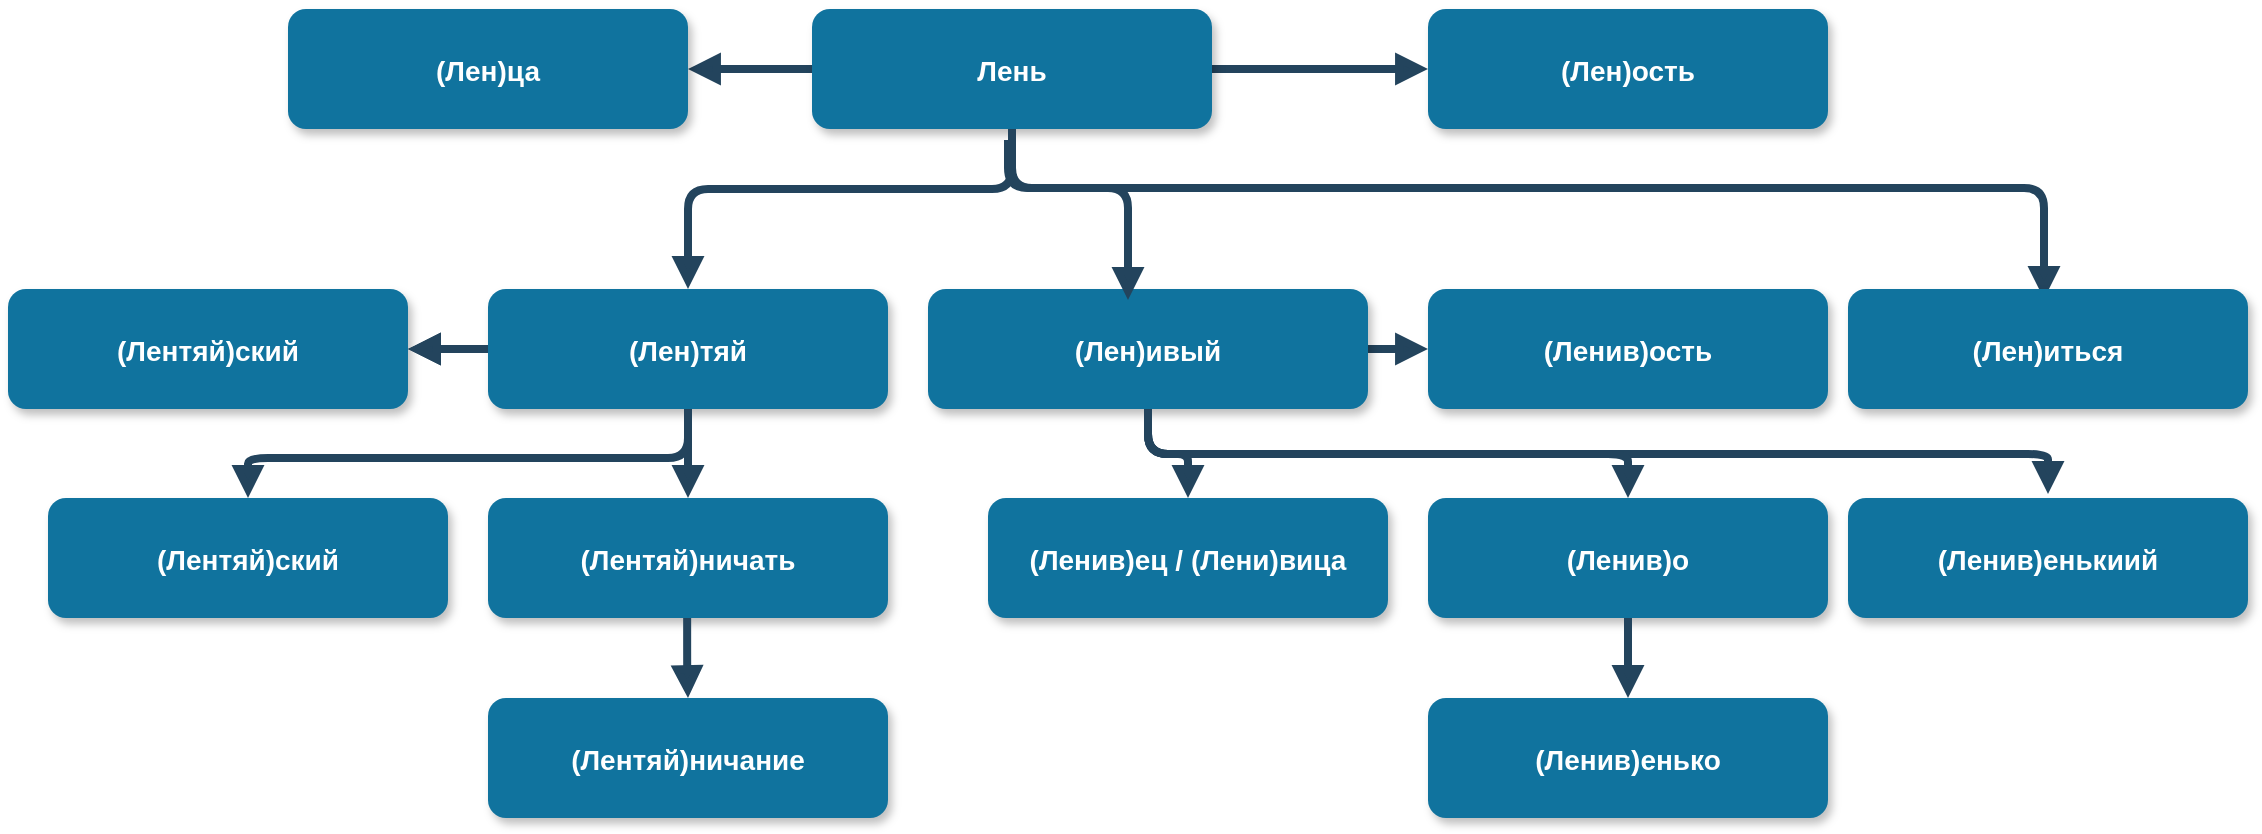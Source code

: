 <mxfile version="14.5.7" type="github">
  <diagram name="Page-1" id="97916047-d0de-89f5-080d-49f4d83e522f">
    <mxGraphModel dx="1572" dy="1124" grid="1" gridSize="10" guides="1" tooltips="1" connect="1" arrows="1" fold="1" page="1" pageScale="1.5" pageWidth="1169" pageHeight="827" background="#ffffff" math="0" shadow="0">
      <root>
        <mxCell id="0" />
        <mxCell id="1" parent="0" />
        <mxCell id="HnhQzy5EX_QaMLLbUmVE-83" style="edgeStyle=orthogonalEdgeStyle;rounded=1;orthogonalLoop=1;jettySize=auto;html=1;endArrow=block;endFill=1;strokeColor=#23445D;strokeWidth=4;" edge="1" parent="1" source="2" target="25">
          <mxGeometry relative="1" as="geometry" />
        </mxCell>
        <mxCell id="HnhQzy5EX_QaMLLbUmVE-84" style="edgeStyle=orthogonalEdgeStyle;rounded=1;orthogonalLoop=1;jettySize=auto;html=1;endArrow=block;endFill=1;strokeColor=#23445D;strokeWidth=4;" edge="1" parent="1" source="2" target="7">
          <mxGeometry relative="1" as="geometry" />
        </mxCell>
        <mxCell id="2" value="Лень" style="rounded=1;fillColor=#10739E;strokeColor=none;shadow=1;gradientColor=none;fontStyle=1;fontColor=#FFFFFF;fontSize=14;" parent="1" vertex="1">
          <mxGeometry x="672" y="205.5" width="200" height="60" as="geometry" />
        </mxCell>
        <mxCell id="HnhQzy5EX_QaMLLbUmVE-85" style="edgeStyle=orthogonalEdgeStyle;rounded=1;orthogonalLoop=1;jettySize=auto;html=1;entryX=0;entryY=0.5;entryDx=0;entryDy=0;endArrow=block;endFill=1;strokeColor=#23445D;strokeWidth=4;" edge="1" parent="1" source="3" target="HnhQzy5EX_QaMLLbUmVE-71">
          <mxGeometry relative="1" as="geometry" />
        </mxCell>
        <mxCell id="HnhQzy5EX_QaMLLbUmVE-86" style="edgeStyle=orthogonalEdgeStyle;rounded=1;orthogonalLoop=1;jettySize=auto;html=1;endArrow=block;endFill=1;strokeColor=#23445D;strokeWidth=4;" edge="1" parent="1">
          <mxGeometry relative="1" as="geometry">
            <mxPoint x="840" y="403.5" as="sourcePoint" />
            <mxPoint x="1290" y="448" as="targetPoint" />
            <Array as="points">
              <mxPoint x="840" y="428" />
              <mxPoint x="1290" y="428" />
            </Array>
          </mxGeometry>
        </mxCell>
        <mxCell id="3" value="(Лен)ивый" style="rounded=1;fillColor=#10739E;strokeColor=none;shadow=1;gradientColor=none;fontStyle=1;fontColor=#FFFFFF;fontSize=14;" parent="1" vertex="1">
          <mxGeometry x="730" y="345.5" width="220" height="60" as="geometry" />
        </mxCell>
        <mxCell id="4" value="(Ленив)ец / (Лени)вица" style="rounded=1;fillColor=#10739E;strokeColor=none;shadow=1;gradientColor=none;fontStyle=1;fontColor=#FFFFFF;fontSize=14;" parent="1" vertex="1">
          <mxGeometry x="760" y="450" width="200" height="60" as="geometry" />
        </mxCell>
        <mxCell id="5" value="(Ленив)о" style="rounded=1;fillColor=#10739E;strokeColor=none;shadow=1;gradientColor=none;fontStyle=1;fontColor=#FFFFFF;fontSize=14;" parent="1" vertex="1">
          <mxGeometry x="980" y="450" width="200" height="60" as="geometry" />
        </mxCell>
        <mxCell id="6" value="(Ленив)енькиий" style="rounded=1;fillColor=#10739E;strokeColor=none;shadow=1;gradientColor=none;fontStyle=1;fontColor=#FFFFFF;fontSize=14;" parent="1" vertex="1">
          <mxGeometry x="1190" y="450" width="200" height="60" as="geometry" />
        </mxCell>
        <mxCell id="7" value="(Лен)ца" style="rounded=1;fillColor=#10739E;strokeColor=none;shadow=1;gradientColor=none;fontStyle=1;fontColor=#FFFFFF;fontSize=14;" parent="1" vertex="1">
          <mxGeometry x="410" y="205.5" width="200" height="60" as="geometry" />
        </mxCell>
        <mxCell id="24" value="(Ленив)енько" style="rounded=1;fillColor=#10739E;strokeColor=none;shadow=1;gradientColor=none;fontStyle=1;fontColor=#FFFFFF;fontSize=14;" parent="1" vertex="1">
          <mxGeometry x="980" y="550" width="200" height="60" as="geometry" />
        </mxCell>
        <mxCell id="25" value="(Лен)ость" style="rounded=1;fillColor=#10739E;strokeColor=none;shadow=1;gradientColor=none;fontStyle=1;fontColor=#FFFFFF;fontSize=14;" parent="1" vertex="1">
          <mxGeometry x="980" y="205.5" width="200" height="60" as="geometry" />
        </mxCell>
        <mxCell id="26" value="(Лентяй)ничание" style="rounded=1;fillColor=#10739E;strokeColor=none;shadow=1;gradientColor=none;fontStyle=1;fontColor=#FFFFFF;fontSize=14;" parent="1" vertex="1">
          <mxGeometry x="510" y="550" width="200" height="60" as="geometry" />
        </mxCell>
        <mxCell id="29" value="" style="edgeStyle=elbowEdgeStyle;elbow=vertical;strokeWidth=4;endArrow=block;endFill=1;fontStyle=1;strokeColor=#23445D;" parent="1" edge="1">
          <mxGeometry x="30" y="170.5" width="100" height="100" as="geometry">
            <mxPoint x="770" y="271" as="sourcePoint" />
            <mxPoint x="1288" y="350.5" as="targetPoint" />
            <Array as="points">
              <mxPoint x="1288" y="295" />
            </Array>
          </mxGeometry>
        </mxCell>
        <mxCell id="30" value="" style="edgeStyle=elbowEdgeStyle;elbow=vertical;strokeWidth=4;endArrow=block;endFill=1;fontStyle=1;strokeColor=#23445D;entryX=0.5;entryY=0;entryDx=0;entryDy=0;" parent="1" source="3" target="5" edge="1">
          <mxGeometry x="22" y="165.5" width="100" height="100" as="geometry">
            <mxPoint x="22" y="265.5" as="sourcePoint" />
            <mxPoint x="772" y="456" as="targetPoint" />
          </mxGeometry>
        </mxCell>
        <mxCell id="31" value="" style="edgeStyle=elbowEdgeStyle;elbow=vertical;strokeWidth=4;endArrow=block;endFill=1;fontStyle=1;strokeColor=#23445D;" parent="1" source="3" target="4" edge="1">
          <mxGeometry x="22" y="165.5" width="100" height="100" as="geometry">
            <mxPoint x="22" y="265.5" as="sourcePoint" />
            <mxPoint x="122" y="165.5" as="targetPoint" />
          </mxGeometry>
        </mxCell>
        <mxCell id="33" value="" style="edgeStyle=elbowEdgeStyle;elbow=vertical;strokeWidth=4;endArrow=block;endFill=1;fontStyle=1;strokeColor=#23445D;exitX=0.5;exitY=1;exitDx=0;exitDy=0;" parent="1" edge="1">
          <mxGeometry x="22" y="170.5" width="100" height="100" as="geometry">
            <mxPoint x="772" y="270.5" as="sourcePoint" />
            <mxPoint x="830" y="351" as="targetPoint" />
            <Array as="points">
              <mxPoint x="800" y="295" />
              <mxPoint x="1062" y="300.5" />
            </Array>
          </mxGeometry>
        </mxCell>
        <mxCell id="HnhQzy5EX_QaMLLbUmVE-57" value="" style="edgeStyle=elbowEdgeStyle;elbow=vertical;strokeWidth=4;endArrow=block;endFill=1;fontStyle=1;strokeColor=#23445D;entryX=0.5;entryY=0;entryDx=0;entryDy=0;exitX=0.5;exitY=1;exitDx=0;exitDy=0;" edge="1" parent="1" source="5" target="24">
          <mxGeometry x="141.41" y="165.5" width="100" height="100" as="geometry">
            <mxPoint x="880" y="530" as="sourcePoint" />
            <mxPoint x="879.41" y="560" as="targetPoint" />
          </mxGeometry>
        </mxCell>
        <mxCell id="HnhQzy5EX_QaMLLbUmVE-71" value="(Ленив)ость" style="rounded=1;fillColor=#10739E;strokeColor=none;shadow=1;gradientColor=none;fontStyle=1;fontColor=#FFFFFF;fontSize=14;" vertex="1" parent="1">
          <mxGeometry x="980" y="345.5" width="200" height="60" as="geometry" />
        </mxCell>
        <mxCell id="HnhQzy5EX_QaMLLbUmVE-73" value="" style="edgeStyle=elbowEdgeStyle;elbow=vertical;strokeWidth=4;endArrow=block;endFill=1;fontStyle=1;strokeColor=#23445D;entryX=0.5;entryY=0;entryDx=0;entryDy=0;" edge="1" parent="1" target="HnhQzy5EX_QaMLLbUmVE-74">
          <mxGeometry x="-1082" y="150.5" width="100" height="100" as="geometry">
            <mxPoint x="772" y="265.5" as="sourcePoint" />
            <mxPoint x="520" y="340" as="targetPoint" />
            <Array as="points">
              <mxPoint x="570" y="295.5" />
              <mxPoint x="540" y="231.5" />
              <mxPoint x="-22" y="287.5" />
              <mxPoint x="-22" y="279.5" />
            </Array>
          </mxGeometry>
        </mxCell>
        <mxCell id="HnhQzy5EX_QaMLLbUmVE-80" style="edgeStyle=orthogonalEdgeStyle;rounded=1;orthogonalLoop=1;jettySize=auto;html=1;strokeWidth=4;endArrow=block;endFill=1;strokeColor=#23445D;" edge="1" parent="1" source="HnhQzy5EX_QaMLLbUmVE-74" target="27">
          <mxGeometry relative="1" as="geometry" />
        </mxCell>
        <mxCell id="HnhQzy5EX_QaMLLbUmVE-88" style="edgeStyle=orthogonalEdgeStyle;rounded=1;orthogonalLoop=1;jettySize=auto;html=1;endArrow=block;endFill=1;strokeColor=#23445D;strokeWidth=4;" edge="1" parent="1" source="HnhQzy5EX_QaMLLbUmVE-74" target="HnhQzy5EX_QaMLLbUmVE-77">
          <mxGeometry relative="1" as="geometry" />
        </mxCell>
        <mxCell id="HnhQzy5EX_QaMLLbUmVE-74" value="(Лен)тяй" style="rounded=1;fillColor=#10739E;strokeColor=none;shadow=1;gradientColor=none;fontStyle=1;fontColor=#FFFFFF;fontSize=14;" vertex="1" parent="1">
          <mxGeometry x="510" y="345.5" width="200" height="60" as="geometry" />
        </mxCell>
        <mxCell id="HnhQzy5EX_QaMLLbUmVE-76" value="" style="edgeStyle=elbowEdgeStyle;elbow=vertical;strokeWidth=4;endArrow=block;endFill=1;fontStyle=1;strokeColor=#23445D;exitX=0.5;exitY=1;exitDx=0;exitDy=0;entryX=0.5;entryY=0;entryDx=0;entryDy=0;" edge="1" parent="1" source="HnhQzy5EX_QaMLLbUmVE-74" target="HnhQzy5EX_QaMLLbUmVE-82">
          <mxGeometry x="-528.93" y="111" width="100" height="100" as="geometry">
            <mxPoint x="610" y="450" as="sourcePoint" />
            <mxPoint x="610" y="450" as="targetPoint" />
            <Array as="points">
              <mxPoint x="610" y="430" />
              <mxPoint x="610" y="460" />
              <mxPoint x="169.66" y="475.5" />
            </Array>
          </mxGeometry>
        </mxCell>
        <mxCell id="HnhQzy5EX_QaMLLbUmVE-77" value="(Лентяй)ничать" style="rounded=1;fillColor=#10739E;strokeColor=none;shadow=1;gradientColor=none;fontStyle=1;fontColor=#FFFFFF;fontSize=14;" vertex="1" parent="1">
          <mxGeometry x="510" y="450" width="200" height="60" as="geometry" />
        </mxCell>
        <mxCell id="HnhQzy5EX_QaMLLbUmVE-78" value="" style="edgeStyle=elbowEdgeStyle;elbow=vertical;strokeWidth=4;endArrow=block;endFill=1;fontStyle=1;strokeColor=#23445D;exitX=0.5;exitY=1;exitDx=0;exitDy=0;entryX=0.5;entryY=0;entryDx=0;entryDy=0;" edge="1" parent="1" target="26">
          <mxGeometry x="-529.35" y="215.5" width="100" height="100" as="geometry">
            <mxPoint x="609.58" y="510.0" as="sourcePoint" />
            <mxPoint x="610" y="540" as="targetPoint" />
            <Array as="points">
              <mxPoint x="609.58" y="534.5" />
              <mxPoint x="609.58" y="564.5" />
              <mxPoint x="169.24" y="580" />
            </Array>
          </mxGeometry>
        </mxCell>
        <mxCell id="HnhQzy5EX_QaMLLbUmVE-82" value="(Лентяй)ский" style="rounded=1;fillColor=#10739E;strokeColor=none;shadow=1;gradientColor=none;fontStyle=1;fontColor=#FFFFFF;fontSize=14;" vertex="1" parent="1">
          <mxGeometry x="290" y="450" width="200" height="60" as="geometry" />
        </mxCell>
        <mxCell id="27" value="(Лентяй)ский" style="rounded=1;fillColor=#10739E;strokeColor=none;shadow=1;gradientColor=none;fontStyle=1;fontColor=#FFFFFF;fontSize=14;" parent="1" vertex="1">
          <mxGeometry x="270" y="345.5" width="200" height="60" as="geometry" />
        </mxCell>
        <mxCell id="HnhQzy5EX_QaMLLbUmVE-87" style="edgeStyle=orthogonalEdgeStyle;rounded=1;orthogonalLoop=1;jettySize=auto;html=1;endArrow=block;endFill=1;strokeColor=#23445D;strokeWidth=4;" edge="1" parent="1" source="HnhQzy5EX_QaMLLbUmVE-74" target="27">
          <mxGeometry relative="1" as="geometry">
            <mxPoint x="200" y="450" as="targetPoint" />
            <mxPoint x="510" y="375.6" as="sourcePoint" />
          </mxGeometry>
        </mxCell>
        <mxCell id="HnhQzy5EX_QaMLLbUmVE-89" value="(Лен)иться" style="rounded=1;fillColor=#10739E;strokeColor=none;shadow=1;gradientColor=none;fontStyle=1;fontColor=#FFFFFF;fontSize=14;" vertex="1" parent="1">
          <mxGeometry x="1190" y="345.5" width="200" height="60" as="geometry" />
        </mxCell>
      </root>
    </mxGraphModel>
  </diagram>
</mxfile>

